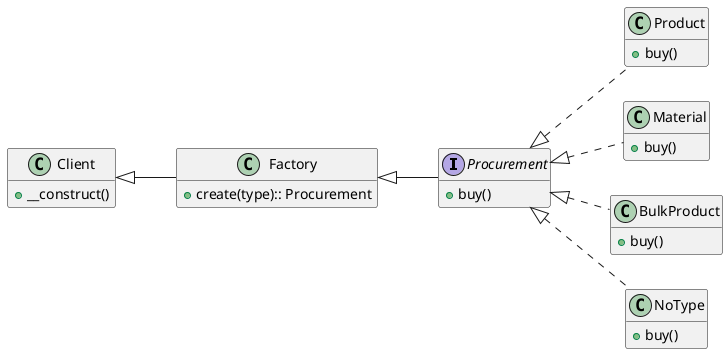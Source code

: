 @startuml
'https://plantuml.com/class-diagram
left to right direction
hide empty members

'工厂模式puml图
interface Procurement{
    +buy()
}
class Product implements Procurement{
    +buy()
}
class Material implements Procurement{
    +buy()
}
class BulkProduct implements Procurement{
    +buy()
}
class NoType implements Procurement{
    +buy()
}
class Factory{
    +create(type):: Procurement
}
class Client{
    +__construct()
}
Factory <|-- Procurement
Client <|-- Factory
@enduml
